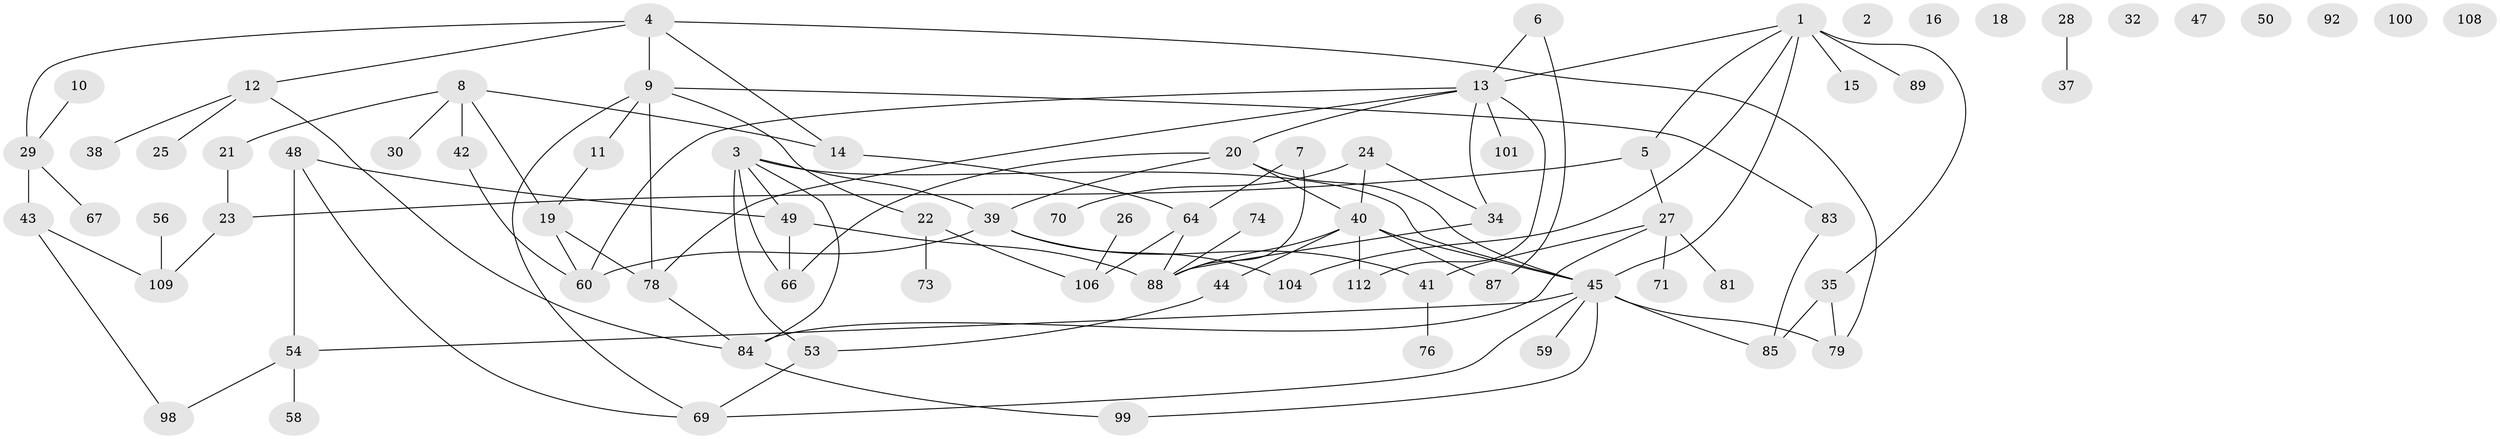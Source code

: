 // original degree distribution, {6: 0.017857142857142856, 0: 0.08035714285714286, 3: 0.23214285714285715, 4: 0.10714285714285714, 2: 0.25, 1: 0.21428571428571427, 5: 0.08035714285714286, 8: 0.008928571428571428, 7: 0.008928571428571428}
// Generated by graph-tools (version 1.1) at 2025/41/03/06/25 10:41:19]
// undirected, 79 vertices, 104 edges
graph export_dot {
graph [start="1"]
  node [color=gray90,style=filled];
  1 [super="+72"];
  2;
  3 [super="+111"];
  4 [super="+51"];
  5;
  6;
  7;
  8 [super="+94"];
  9 [super="+77"];
  10;
  11 [super="+17"];
  12 [super="+110"];
  13 [super="+31"];
  14;
  15;
  16;
  18;
  19 [super="+57"];
  20;
  21;
  22 [super="+95"];
  23 [super="+68"];
  24 [super="+107"];
  25 [super="+33"];
  26;
  27 [super="+61"];
  28;
  29 [super="+36"];
  30;
  32;
  34 [super="+52"];
  35 [super="+63"];
  37;
  38 [super="+62"];
  39 [super="+55"];
  40 [super="+75"];
  41 [super="+46"];
  42;
  43 [super="+65"];
  44;
  45 [super="+86"];
  47;
  48 [super="+90"];
  49;
  50;
  53;
  54 [super="+80"];
  56;
  58;
  59;
  60;
  64 [super="+97"];
  66;
  67;
  69 [super="+91"];
  70;
  71 [super="+105"];
  73 [super="+102"];
  74;
  76;
  78 [super="+82"];
  79;
  81;
  83;
  84;
  85 [super="+93"];
  87 [super="+96"];
  88 [super="+103"];
  89;
  92;
  98;
  99;
  100;
  101;
  104;
  106;
  108;
  109;
  112;
  1 -- 5;
  1 -- 15;
  1 -- 89;
  1 -- 104;
  1 -- 13;
  1 -- 45;
  1 -- 35;
  3 -- 66;
  3 -- 49;
  3 -- 84;
  3 -- 53;
  3 -- 45;
  3 -- 39;
  4 -- 14;
  4 -- 29;
  4 -- 12;
  4 -- 79;
  4 -- 9;
  5 -- 27;
  5 -- 23;
  6 -- 13;
  6 -- 87;
  7 -- 64;
  7 -- 88;
  8 -- 14;
  8 -- 19;
  8 -- 21;
  8 -- 30;
  8 -- 42;
  9 -- 11;
  9 -- 22;
  9 -- 69;
  9 -- 83;
  9 -- 78;
  10 -- 29;
  11 -- 19;
  12 -- 84;
  12 -- 25;
  12 -- 38;
  13 -- 34;
  13 -- 101;
  13 -- 112;
  13 -- 20;
  13 -- 60;
  13 -- 78;
  14 -- 64;
  19 -- 78;
  19 -- 60;
  20 -- 39;
  20 -- 40;
  20 -- 45;
  20 -- 66;
  21 -- 23 [weight=2];
  22 -- 73;
  22 -- 106;
  23 -- 109;
  24 -- 40;
  24 -- 34;
  24 -- 70;
  26 -- 106;
  27 -- 71;
  27 -- 81;
  27 -- 84;
  27 -- 41;
  28 -- 37;
  29 -- 67;
  29 -- 43;
  34 -- 88;
  35 -- 85;
  35 -- 79;
  39 -- 104;
  39 -- 41;
  39 -- 60;
  40 -- 87;
  40 -- 88;
  40 -- 112;
  40 -- 44;
  40 -- 45;
  41 -- 76;
  42 -- 60;
  43 -- 109;
  43 -- 98;
  44 -- 53;
  45 -- 59;
  45 -- 99;
  45 -- 69;
  45 -- 79;
  45 -- 54;
  45 -- 85;
  48 -- 49;
  48 -- 54 [weight=2];
  48 -- 69;
  49 -- 66;
  49 -- 88;
  53 -- 69;
  54 -- 98;
  54 -- 58;
  56 -- 109;
  64 -- 88;
  64 -- 106;
  74 -- 88;
  78 -- 84;
  83 -- 85;
  84 -- 99;
}
